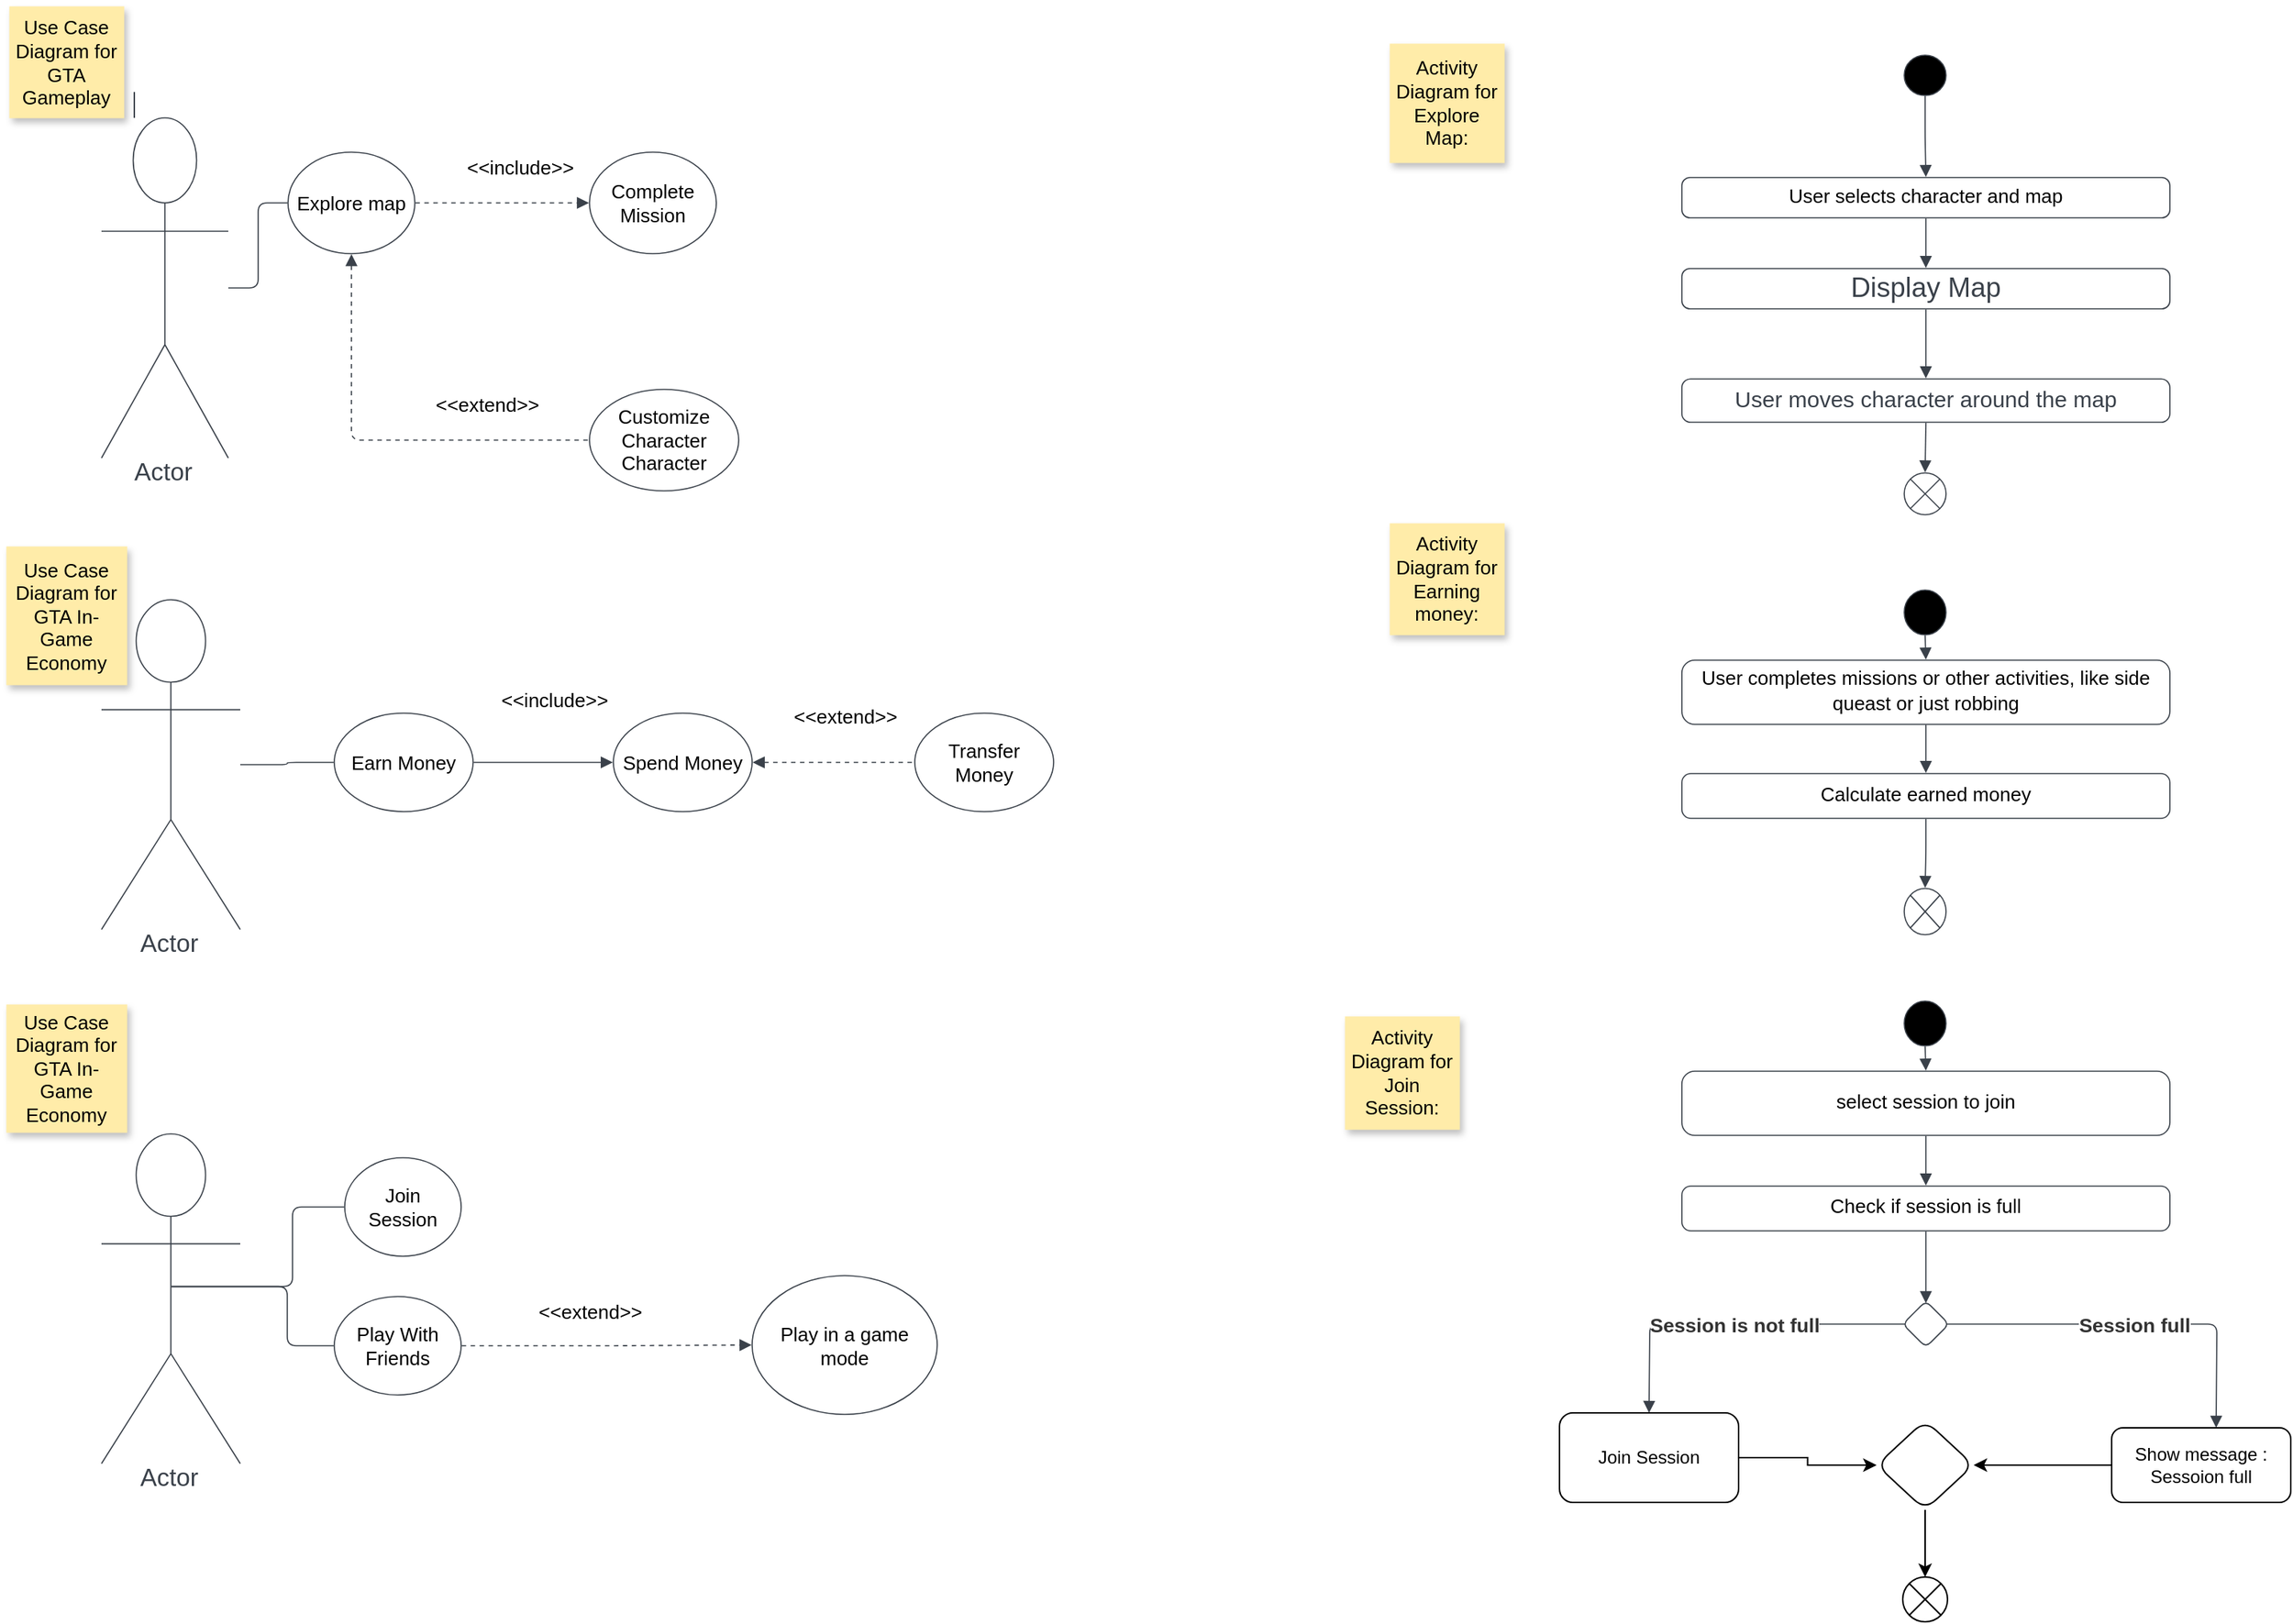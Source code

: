 <mxfile version="20.8.7" type="github"><diagram name="Page-1" id="47TNZURiFjR_14IxWPGe"><mxGraphModel dx="2963" dy="1620" grid="1" gridSize="10" guides="1" tooltips="1" connect="1" arrows="1" fold="1" page="1" pageScale="1" pageWidth="827" pageHeight="1169" math="0" shadow="0"><root><mxCell id="0"/><mxCell id="1" parent="0"/><mxCell id="u84G1DTJ-2St0-QhQHYS-7" value="Actor" style="html=1;overflow=block;blockSpacing=1;shape=umlActor;labelPosition=center;verticalLabelPosition=bottom;verticalAlign=top;whiteSpace=nowrap;fontSize=16.7;fontColor=#3a414a;spacing=0;strokeColor=#3a414a;strokeOpacity=100;rounded=1;absoluteArcSize=1;arcSize=9;strokeWidth=0.8;lucidId=wxIvOe8nH6zz;" vertex="1" parent="1"><mxGeometry x="77" y="90" width="85" height="228" as="geometry"/></mxCell><mxCell id="u84G1DTJ-2St0-QhQHYS-8" value="" style="html=1;jettySize=18;whiteSpace=wrap;fontSize=13;strokeColor=#3a414a;strokeOpacity=100;strokeWidth=0.8;rounded=1;arcSize=12;edgeStyle=orthogonalEdgeStyle;startArrow=none;endArrow=none;exitY=-0.001;exitPerimeter=0;entryY=-0.001;entryPerimeter=0;lucidId=-5Kv~IgDFz2D;" edge="1" parent="1" source="u84G1DTJ-2St0-QhQHYS-7" target="u84G1DTJ-2St0-QhQHYS-7"><mxGeometry width="100" height="100" relative="1" as="geometry"><Array as="points"><mxPoint x="99" y="70" generated="1"/><mxPoint x="99" y="70" generated="1"/></Array></mxGeometry></mxCell><mxCell id="u84G1DTJ-2St0-QhQHYS-9" value="" style="html=1;jettySize=18;whiteSpace=wrap;fontSize=13;strokeColor=#3a414a;strokeOpacity=100;strokeWidth=0.8;rounded=1;arcSize=12;edgeStyle=orthogonalEdgeStyle;startArrow=none;endArrow=none;exitY=-0.002;exitPerimeter=0;entryY=-0.002;entryPerimeter=0;lucidId=.5Kvm5pUaHVT;" edge="1" parent="1" source="u84G1DTJ-2St0-QhQHYS-7" target="u84G1DTJ-2St0-QhQHYS-7"><mxGeometry width="100" height="100" relative="1" as="geometry"><Array as="points"><mxPoint x="99" y="70" generated="1"/><mxPoint x="99" y="70" generated="1"/></Array></mxGeometry></mxCell><mxCell id="u84G1DTJ-2St0-QhQHYS-10" value="" style="html=1;jettySize=18;whiteSpace=wrap;fontSize=13;strokeColor=#3a414a;strokeOpacity=100;strokeWidth=0.8;rounded=1;arcSize=12;edgeStyle=orthogonalEdgeStyle;startArrow=none;endArrow=none;exitX=1;exitY=0.5;exitPerimeter=0;entryX=-0.004;entryY=0.5;entryPerimeter=0;lucidId=87Kv6Kkp6qdP;" edge="1" parent="1" source="u84G1DTJ-2St0-QhQHYS-7" target="u84G1DTJ-2St0-QhQHYS-11"><mxGeometry width="100" height="100" relative="1" as="geometry"><Array as="points"/></mxGeometry></mxCell><mxCell id="u84G1DTJ-2St0-QhQHYS-11" value="Explore map" style="html=1;overflow=block;blockSpacing=1;whiteSpace=wrap;ellipse;fontSize=13;spacing=3.8;strokeColor=#3a414a;strokeOpacity=100;rounded=1;absoluteArcSize=1;arcSize=9;strokeWidth=0.8;lucidId=-7Kv~i6SaQ2f;" vertex="1" parent="1"><mxGeometry x="202" y="113" width="85" height="68" as="geometry"/></mxCell><mxCell id="u84G1DTJ-2St0-QhQHYS-12" value="Complete Mission" style="html=1;overflow=block;blockSpacing=1;whiteSpace=wrap;ellipse;fontSize=13;spacing=3.8;strokeColor=#3a414a;strokeOpacity=100;rounded=1;absoluteArcSize=1;arcSize=9;strokeWidth=0.8;lucidId=E8KvzZwWVh1b;" vertex="1" parent="1"><mxGeometry x="404" y="113" width="85" height="68" as="geometry"/></mxCell><mxCell id="u84G1DTJ-2St0-QhQHYS-13" value="&amp;lt;&amp;lt;include&amp;gt;&amp;gt;" style="html=1;overflow=block;blockSpacing=1;whiteSpace=wrap;fontSize=13;fontColor=default;align=left;spacing=3.8;verticalAlign=top;strokeColor=none;fillOpacity=100;fillColor=#ffffff;strokeWidth=0;lucidId=~8KvKd-uX~BN;" vertex="1" parent="1"><mxGeometry x="319" y="113" width="53" height="19" as="geometry"/></mxCell><mxCell id="u84G1DTJ-2St0-QhQHYS-14" value="" style="html=1;jettySize=18;whiteSpace=wrap;fontSize=13;strokeColor=#3a414a;strokeOpacity=100;dashed=1;fixDash=1;strokeWidth=0.8;rounded=1;arcSize=12;edgeStyle=orthogonalEdgeStyle;startArrow=block;startFill=1;endArrow=none;exitX=0.5;exitY=1.005;exitPerimeter=0;entryX=-0.004;entryY=0.5;entryPerimeter=0;lucidId=F9KvipwqOozs;" edge="1" parent="1" source="u84G1DTJ-2St0-QhQHYS-11" target="u84G1DTJ-2St0-QhQHYS-15"><mxGeometry width="100" height="100" relative="1" as="geometry"><Array as="points"/></mxGeometry></mxCell><mxCell id="u84G1DTJ-2St0-QhQHYS-15" value="Customize Character Character" style="html=1;overflow=block;blockSpacing=1;whiteSpace=wrap;ellipse;fontSize=13;spacing=3.8;strokeColor=#3a414a;strokeOpacity=100;rounded=1;absoluteArcSize=1;arcSize=9;strokeWidth=0.8;lucidId=H9KvZRZ0vsNv;" vertex="1" parent="1"><mxGeometry x="404" y="272" width="100" height="68" as="geometry"/></mxCell><mxCell id="u84G1DTJ-2St0-QhQHYS-16" value="&amp;lt;&amp;lt;extend&amp;gt;&amp;gt;" style="html=1;overflow=block;blockSpacing=1;whiteSpace=wrap;fontSize=13;fontColor=default;align=left;spacing=3.8;verticalAlign=top;strokeColor=none;fillOpacity=100;fillColor=#ffffff;strokeWidth=0;lucidId=i-KvkvmSRkv3;" vertex="1" parent="1"><mxGeometry x="298" y="272" width="53" height="20" as="geometry"/></mxCell><mxCell id="u84G1DTJ-2St0-QhQHYS-17" value="" style="html=1;jettySize=18;whiteSpace=wrap;fontSize=13;strokeColor=#3a414a;strokeOpacity=100;dashed=1;fixDash=1;strokeWidth=0.8;rounded=1;arcSize=12;edgeStyle=orthogonalEdgeStyle;startArrow=none;endArrow=block;endFill=1;exitX=1.004;exitY=0.5;exitPerimeter=0;entryX=-0.004;entryY=0.5;entryPerimeter=0;lucidId=6eLvHWrNRcKH;" edge="1" parent="1" source="u84G1DTJ-2St0-QhQHYS-11" target="u84G1DTJ-2St0-QhQHYS-12"><mxGeometry width="100" height="100" relative="1" as="geometry"><Array as="points"/></mxGeometry></mxCell><mxCell id="u84G1DTJ-2St0-QhQHYS-18" value="Actor" style="html=1;overflow=block;blockSpacing=1;shape=umlActor;labelPosition=center;verticalLabelPosition=bottom;verticalAlign=top;whiteSpace=nowrap;fontSize=16.7;fontColor=#3a414a;spacing=0;strokeColor=#3a414a;strokeOpacity=100;rounded=1;absoluteArcSize=1;arcSize=9;strokeWidth=0.8;lucidId=ynLvl.qR-Gno;" vertex="1" parent="1"><mxGeometry x="77" y="413" width="93" height="221" as="geometry"/></mxCell><mxCell id="u84G1DTJ-2St0-QhQHYS-19" value="" style="html=1;jettySize=18;whiteSpace=wrap;fontSize=13;strokeColor=#3a414a;strokeOpacity=100;strokeWidth=0.8;rounded=1;arcSize=12;edgeStyle=orthogonalEdgeStyle;startArrow=none;endArrow=none;exitX=1;exitY=0.5;exitPerimeter=0;entryX=-0.004;entryY=0.5;entryPerimeter=0;lucidId=ynLv7glxnJD5;" edge="1" parent="1" source="u84G1DTJ-2St0-QhQHYS-18" target="u84G1DTJ-2St0-QhQHYS-20"><mxGeometry width="100" height="100" relative="1" as="geometry"><Array as="points"/></mxGeometry></mxCell><mxCell id="u84G1DTJ-2St0-QhQHYS-20" value="Earn Money" style="html=1;overflow=block;blockSpacing=1;whiteSpace=wrap;ellipse;fontSize=13;spacing=3.8;strokeColor=#3a414a;strokeOpacity=100;rounded=1;absoluteArcSize=1;arcSize=9;strokeWidth=0.8;lucidId=ynLvn3fRWfO7;" vertex="1" parent="1"><mxGeometry x="233" y="489" width="93" height="66" as="geometry"/></mxCell><mxCell id="u84G1DTJ-2St0-QhQHYS-21" value="Spend Money" style="html=1;overflow=block;blockSpacing=1;whiteSpace=wrap;ellipse;fontSize=13;spacing=3.8;strokeColor=#3a414a;strokeOpacity=100;rounded=1;absoluteArcSize=1;arcSize=9;strokeWidth=0.8;lucidId=ynLvytYuh~2.;" vertex="1" parent="1"><mxGeometry x="420" y="489" width="93" height="66" as="geometry"/></mxCell><mxCell id="u84G1DTJ-2St0-QhQHYS-22" value="" style="html=1;jettySize=18;whiteSpace=wrap;fontSize=13;strokeColor=#3a414a;strokeOpacity=100;strokeWidth=0.8;rounded=1;arcSize=12;edgeStyle=orthogonalEdgeStyle;startArrow=none;endArrow=block;endFill=1;exitX=1.004;exitY=0.5;exitPerimeter=0;entryX=-0.004;entryY=0.5;entryPerimeter=0;lucidId=xpLv7fGN_rWY;" edge="1" parent="1" source="u84G1DTJ-2St0-QhQHYS-20" target="u84G1DTJ-2St0-QhQHYS-21"><mxGeometry width="100" height="100" relative="1" as="geometry"><Array as="points"/></mxGeometry></mxCell><mxCell id="u84G1DTJ-2St0-QhQHYS-23" value="&amp;lt;&amp;lt;include&amp;gt;&amp;gt;" style="html=1;overflow=block;blockSpacing=1;whiteSpace=wrap;fontSize=13;fontColor=default;align=left;spacing=3.8;verticalAlign=top;strokeColor=none;fillOpacity=100;fillColor=#ffffff;strokeWidth=0;lucidId=zpLvQIXyULjq;" vertex="1" parent="1"><mxGeometry x="342" y="470" width="53" height="19" as="geometry"/></mxCell><mxCell id="u84G1DTJ-2St0-QhQHYS-24" value="Transfer Money" style="html=1;overflow=block;blockSpacing=1;whiteSpace=wrap;ellipse;fontSize=13;spacing=3.8;strokeColor=#3a414a;strokeOpacity=100;rounded=1;absoluteArcSize=1;arcSize=9;strokeWidth=0.8;lucidId=LpLv0Lu4NI_M;" vertex="1" parent="1"><mxGeometry x="622" y="489" width="93" height="66" as="geometry"/></mxCell><mxCell id="u84G1DTJ-2St0-QhQHYS-25" value="" style="html=1;jettySize=18;whiteSpace=wrap;fontSize=13;strokeColor=#3a414a;strokeOpacity=100;dashed=1;fixDash=1;strokeWidth=0.8;rounded=1;arcSize=12;edgeStyle=orthogonalEdgeStyle;startArrow=block;startFill=1;endArrow=none;exitX=1.004;exitY=0.5;exitPerimeter=0;entryX=-0.004;entryY=0.5;entryPerimeter=0;lucidId=hqLvs0gNPepT;" edge="1" parent="1" source="u84G1DTJ-2St0-QhQHYS-21" target="u84G1DTJ-2St0-QhQHYS-24"><mxGeometry width="100" height="100" relative="1" as="geometry"><Array as="points"/></mxGeometry></mxCell><mxCell id="u84G1DTJ-2St0-QhQHYS-26" value="&amp;lt;&amp;lt;extend&amp;gt;&amp;gt;" style="html=1;overflow=block;blockSpacing=1;whiteSpace=wrap;fontSize=13;fontColor=default;align=left;spacing=3.8;verticalAlign=top;strokeColor=none;fillOpacity=100;fillColor=#ffffff;strokeWidth=0;lucidId=vqLv24yEfIP0;" vertex="1" parent="1"><mxGeometry x="538" y="481" width="53" height="20" as="geometry"/></mxCell><mxCell id="u84G1DTJ-2St0-QhQHYS-27" value="Actor" style="html=1;overflow=block;blockSpacing=1;shape=umlActor;labelPosition=center;verticalLabelPosition=bottom;verticalAlign=top;whiteSpace=nowrap;fontSize=16.7;fontColor=#3a414a;spacing=0;strokeColor=#3a414a;strokeOpacity=100;rounded=1;absoluteArcSize=1;arcSize=9;strokeWidth=0.8;lucidId=arLvoH-PBiEN;" vertex="1" parent="1"><mxGeometry x="77" y="771" width="93" height="221" as="geometry"/></mxCell><mxCell id="u84G1DTJ-2St0-QhQHYS-28" value="" style="html=1;jettySize=18;whiteSpace=wrap;fontSize=13;strokeColor=#3a414a;strokeOpacity=100;strokeWidth=0.8;rounded=1;arcSize=12;edgeStyle=orthogonalEdgeStyle;startArrow=none;endArrow=none;exitX=0.504;exitY=0.463;exitPerimeter=0;entryX=-0.005;entryY=0.5;entryPerimeter=0;lucidId=qrLvhsrAQmRN;" edge="1" parent="1" source="u84G1DTJ-2St0-QhQHYS-27" target="u84G1DTJ-2St0-QhQHYS-29"><mxGeometry width="100" height="100" relative="1" as="geometry"><Array as="points"/></mxGeometry></mxCell><mxCell id="u84G1DTJ-2St0-QhQHYS-29" value="Join Session" style="html=1;overflow=block;blockSpacing=1;whiteSpace=wrap;ellipse;fontSize=13;spacing=3.8;strokeColor=#3a414a;strokeOpacity=100;rounded=1;absoluteArcSize=1;arcSize=9;strokeWidth=0.8;lucidId=rrLvu6V701DZ;" vertex="1" parent="1"><mxGeometry x="240" y="787" width="78" height="66" as="geometry"/></mxCell><mxCell id="u84G1DTJ-2St0-QhQHYS-30" value="" style="html=1;jettySize=18;whiteSpace=wrap;fontSize=13;strokeColor=#3a414a;strokeOpacity=100;strokeWidth=0.8;rounded=1;arcSize=12;edgeStyle=orthogonalEdgeStyle;startArrow=none;endArrow=none;exitX=0.504;exitY=0.463;exitPerimeter=0;entryX=-0.004;entryY=0.5;entryPerimeter=0;lucidId=3rLvYEUhh1O5;" edge="1" parent="1" source="u84G1DTJ-2St0-QhQHYS-27" target="u84G1DTJ-2St0-QhQHYS-31"><mxGeometry width="100" height="100" relative="1" as="geometry"><Array as="points"/></mxGeometry></mxCell><mxCell id="u84G1DTJ-2St0-QhQHYS-31" value="Play With Friends" style="html=1;overflow=block;blockSpacing=1;whiteSpace=wrap;ellipse;fontSize=13;spacing=3.8;strokeColor=#3a414a;strokeOpacity=100;rounded=1;absoluteArcSize=1;arcSize=9;strokeWidth=0.8;lucidId=4rLvYc56kV3s;" vertex="1" parent="1"><mxGeometry x="233" y="880" width="85" height="66" as="geometry"/></mxCell><mxCell id="u84G1DTJ-2St0-QhQHYS-32" value="" style="html=1;jettySize=18;whiteSpace=wrap;fontSize=13;strokeColor=#3a414a;strokeOpacity=100;dashed=1;fixDash=1;strokeWidth=0.8;rounded=1;arcSize=12;edgeStyle=orthogonalEdgeStyle;startArrow=none;endArrow=block;endFill=1;exitX=1.004;exitY=0.5;exitPerimeter=0;entryX=-0.003;entryY=0.5;entryPerimeter=0;lucidId=ssLvzEUQjd2u;" edge="1" parent="1" source="u84G1DTJ-2St0-QhQHYS-31" target="u84G1DTJ-2St0-QhQHYS-33"><mxGeometry width="100" height="100" relative="1" as="geometry"><Array as="points"/></mxGeometry></mxCell><mxCell id="u84G1DTJ-2St0-QhQHYS-33" value="Play in a game mode" style="html=1;overflow=block;blockSpacing=1;whiteSpace=wrap;ellipse;fontSize=13;spacing=3.8;strokeColor=#3a414a;strokeOpacity=100;rounded=1;absoluteArcSize=1;arcSize=9;strokeWidth=0.8;lucidId=usLv78Ml2YAK;" vertex="1" parent="1"><mxGeometry x="513" y="866" width="124" height="93" as="geometry"/></mxCell><mxCell id="u84G1DTJ-2St0-QhQHYS-34" value="&amp;lt;&amp;lt;extend&amp;gt;&amp;gt;" style="html=1;overflow=block;blockSpacing=1;whiteSpace=wrap;fontSize=13;fontColor=default;align=left;spacing=3.8;verticalAlign=top;strokeColor=none;fillOpacity=100;fillColor=#ffffff;strokeWidth=0;lucidId=KsLvc~EfSC7X;" vertex="1" parent="1"><mxGeometry x="367" y="880" width="53" height="20" as="geometry"/></mxCell><mxCell id="u84G1DTJ-2St0-QhQHYS-35" value="Use Case Diagram for GTA In-Game Economy" style="html=1;overflow=block;blockSpacing=1;whiteSpace=wrap;shadow=1;fontSize=13;fontColor=default;spacing=3.8;strokeColor=none;strokeOpacity=100;fillColor=#FFECA9;strokeWidth=0;lucidId=arLvSKAfB4DE;" vertex="1" parent="1"><mxGeometry x="13" y="684" width="81" height="86" as="geometry"/></mxCell><mxCell id="u84G1DTJ-2St0-QhQHYS-36" value="" style="html=1;overflow=block;blockSpacing=1;whiteSpace=wrap;ellipse;fontSize=13;spacing=0;strokeColor=#3a414a;strokeOpacity=100;fillOpacity=100;rounded=1;absoluteArcSize=1;arcSize=9;fillColor=#000000;strokeWidth=0.8;lucidId=oALvdM-o83FK;movable=1;resizable=1;rotatable=1;deletable=1;editable=1;connectable=1;" vertex="1" parent="1"><mxGeometry x="1285" y="48" width="28" height="27" as="geometry"/></mxCell><mxCell id="u84G1DTJ-2St0-QhQHYS-37" value="" style="html=1;jettySize=18;whiteSpace=wrap;fontSize=13;strokeColor=#3a414a;strokeOpacity=100;strokeWidth=0.8;rounded=1;arcSize=12;edgeStyle=orthogonalEdgeStyle;startArrow=none;endArrow=block;endFill=1;exitX=0.5;exitY=1.014;exitPerimeter=0;entryX=0.5;entryY=-0.014;entryPerimeter=0;lucidId=0ALvsEGgidIm;movable=1;resizable=1;rotatable=1;deletable=1;editable=1;connectable=1;" edge="1" parent="1" source="u84G1DTJ-2St0-QhQHYS-36" target="u84G1DTJ-2St0-QhQHYS-38"><mxGeometry width="100" height="100" relative="1" as="geometry"><Array as="points"/></mxGeometry></mxCell><mxCell id="u84G1DTJ-2St0-QhQHYS-38" value="&lt;div style=&quot;display: flex; justify-content: center; text-align: center; align-items: baseline; font-size: 0; line-height: 1.25;margin-top: -2px;&quot;&gt;&lt;span&gt;&lt;span style=&quot;font-size:13px;color:#000000;&quot;&gt;User selects character and map&lt;/span&gt;&lt;/span&gt;&lt;/div&gt;" style="rounded=1;arcSize=20;whiteSpace=wrap;overflow=block;blockSpacing=1;html=1;fontSize=13;spacing=0;strokeColor=#3a414a;strokeOpacity=100;strokeWidth=0.8;movable=1;resizable=1;rotatable=1;deletable=1;editable=1;connectable=1;" vertex="1" parent="1"><mxGeometry x="1136" y="130" width="327" height="27" as="geometry"/></mxCell><mxCell id="u84G1DTJ-2St0-QhQHYS-39" value="" style="html=1;jettySize=18;whiteSpace=wrap;fontSize=13;strokeColor=#3a414a;strokeOpacity=100;strokeWidth=0.8;rounded=1;arcSize=12;edgeStyle=orthogonalEdgeStyle;startArrow=none;endArrow=block;endFill=1;exitX=0.5;exitY=1.014;exitPerimeter=0;entryX=0.5;entryY=-0.014;entryPerimeter=0;lucidId=oBLvymWUgb01;movable=1;resizable=1;rotatable=1;deletable=1;editable=1;connectable=1;" edge="1" parent="1" source="u84G1DTJ-2St0-QhQHYS-38" target="u84G1DTJ-2St0-QhQHYS-40"><mxGeometry width="100" height="100" relative="1" as="geometry"><Array as="points"/></mxGeometry></mxCell><mxCell id="u84G1DTJ-2St0-QhQHYS-40" value="&lt;div style=&quot;display: flex; justify-content: center; text-align: center; align-items: baseline; font-size: 0; line-height: 1.25;margin-top: -2px;&quot;&gt;&lt;span&gt;&lt;span style=&quot;font-size:18.3px;color:#3a414a;&quot;&gt;Display Map&lt;/span&gt;&lt;/span&gt;&lt;/div&gt;" style="rounded=1;arcSize=20;whiteSpace=wrap;overflow=block;blockSpacing=1;html=1;fontSize=13;spacing=0;strokeColor=#3a414a;strokeOpacity=100;strokeWidth=0.8;movable=1;resizable=1;rotatable=1;deletable=1;editable=1;connectable=1;" vertex="1" parent="1"><mxGeometry x="1136" y="191" width="327" height="27" as="geometry"/></mxCell><mxCell id="u84G1DTJ-2St0-QhQHYS-41" value="" style="html=1;jettySize=18;whiteSpace=wrap;fontSize=13;strokeColor=#3a414a;strokeOpacity=100;strokeWidth=0.8;rounded=1;arcSize=12;edgeStyle=orthogonalEdgeStyle;startArrow=none;endArrow=block;endFill=1;exitX=0.5;exitY=1.014;exitPerimeter=0;entryX=0.5;entryY=-0.013;entryPerimeter=0;lucidId=DBLvKhy.1MwG;movable=1;resizable=1;rotatable=1;deletable=1;editable=1;connectable=1;" edge="1" parent="1" source="u84G1DTJ-2St0-QhQHYS-40" target="u84G1DTJ-2St0-QhQHYS-42"><mxGeometry width="100" height="100" relative="1" as="geometry"><Array as="points"/></mxGeometry></mxCell><mxCell id="u84G1DTJ-2St0-QhQHYS-42" value="&lt;div style=&quot;display: flex; justify-content: center; text-align: center; align-items: baseline; font-size: 0; line-height: 1.25;margin-top: -2px;&quot;&gt;&lt;span&gt;&lt;span style=&quot;font-size:15px;color:#3a414a;&quot;&gt;User moves character around the map&lt;/span&gt;&lt;/span&gt;&lt;/div&gt;" style="rounded=1;arcSize=20;whiteSpace=wrap;overflow=block;blockSpacing=1;html=1;fontSize=13;spacing=0;strokeColor=#3a414a;strokeOpacity=100;strokeWidth=0.8;movable=1;resizable=1;rotatable=1;deletable=1;editable=1;connectable=1;" vertex="1" parent="1"><mxGeometry x="1136" y="265" width="327" height="29" as="geometry"/></mxCell><mxCell id="u84G1DTJ-2St0-QhQHYS-43" value="" style="html=1;jettySize=18;whiteSpace=wrap;fontSize=13;strokeColor=#3a414a;strokeOpacity=100;strokeWidth=0.8;rounded=1;arcSize=12;edgeStyle=orthogonalEdgeStyle;startArrow=none;endArrow=block;endFill=1;exitX=0.5;exitY=1.013;exitPerimeter=0;entryX=0.5;entryY=-0.013;entryPerimeter=0;lucidId=7BLvDK6UyS1k;movable=1;resizable=1;rotatable=1;deletable=1;editable=1;connectable=1;" edge="1" parent="1" source="u84G1DTJ-2St0-QhQHYS-42" target="u84G1DTJ-2St0-QhQHYS-44"><mxGeometry width="100" height="100" relative="1" as="geometry"><Array as="points"/></mxGeometry></mxCell><mxCell id="u84G1DTJ-2St0-QhQHYS-44" value="" style="html=1;overflow=block;blockSpacing=1;whiteSpace=wrap;shape=mxgraph.flowchart.or;fontSize=13;spacing=0;strokeColor=#3a414a;strokeOpacity=100;rounded=1;absoluteArcSize=1;arcSize=9;strokeWidth=0.8;lucidId=gCLvmX~aW27u;movable=1;resizable=1;rotatable=1;deletable=1;editable=1;connectable=1;" vertex="1" parent="1"><mxGeometry x="1285" y="328" width="28" height="28" as="geometry"/></mxCell><mxCell id="u84G1DTJ-2St0-QhQHYS-45" value="" style="html=1;overflow=block;blockSpacing=1;whiteSpace=wrap;ellipse;fontSize=13;spacing=0;strokeColor=#3a414a;strokeOpacity=100;fillOpacity=100;rounded=1;absoluteArcSize=1;arcSize=9;fillColor=#000000;strokeWidth=0.8;lucidId=gBNvLh4Mv5Fq;movable=1;resizable=1;rotatable=1;deletable=1;editable=1;connectable=1;" vertex="1" parent="1"><mxGeometry x="1285" y="406.5" width="28" height="30" as="geometry"/></mxCell><mxCell id="u84G1DTJ-2St0-QhQHYS-46" value="" style="html=1;jettySize=18;whiteSpace=wrap;fontSize=13;strokeColor=#3a414a;strokeOpacity=100;strokeWidth=0.8;rounded=1;arcSize=12;edgeStyle=orthogonalEdgeStyle;startArrow=none;endArrow=block;endFill=1;exitX=0.5;exitY=1.013;exitPerimeter=0;entryX=0.5;entryY=-0.009;entryPerimeter=0;lucidId=gBNv0_mvybaJ;movable=1;resizable=1;rotatable=1;deletable=1;editable=1;connectable=1;" edge="1" parent="1" source="u84G1DTJ-2St0-QhQHYS-45" target="u84G1DTJ-2St0-QhQHYS-47"><mxGeometry width="100" height="100" relative="1" as="geometry"><Array as="points"/></mxGeometry></mxCell><mxCell id="u84G1DTJ-2St0-QhQHYS-47" value="&lt;div style=&quot;display: flex; justify-content: center; text-align: center; align-items: baseline; font-size: 0; line-height: 1.25;margin-top: -2px;&quot;&gt;&lt;span&gt;&lt;span style=&quot;font-size:13px;color:#000000;&quot;&gt;User completes missions or other activities, like side queast or just robbing&lt;/span&gt;&lt;/span&gt;&lt;/div&gt;" style="rounded=1;arcSize=20;whiteSpace=wrap;overflow=block;blockSpacing=1;html=1;fontSize=13;spacing=0;strokeColor=#3a414a;strokeOpacity=100;strokeWidth=0.8;movable=1;resizable=1;rotatable=1;deletable=1;editable=1;connectable=1;" vertex="1" parent="1"><mxGeometry x="1136" y="453.5" width="327" height="43" as="geometry"/></mxCell><mxCell id="u84G1DTJ-2St0-QhQHYS-48" value="" style="html=1;jettySize=18;whiteSpace=wrap;fontSize=13;strokeColor=#3a414a;strokeOpacity=100;strokeWidth=0.8;rounded=1;arcSize=12;edgeStyle=orthogonalEdgeStyle;startArrow=none;endArrow=block;endFill=1;exitX=0.5;exitY=1.009;exitPerimeter=0;entryX=0.5;entryY=-0.013;entryPerimeter=0;lucidId=gBNv~bWhl9HB;movable=1;resizable=1;rotatable=1;deletable=1;editable=1;connectable=1;" edge="1" parent="1" source="u84G1DTJ-2St0-QhQHYS-47" target="u84G1DTJ-2St0-QhQHYS-49"><mxGeometry width="100" height="100" relative="1" as="geometry"><Array as="points"/></mxGeometry></mxCell><mxCell id="u84G1DTJ-2St0-QhQHYS-49" value="&lt;div style=&quot;display: flex; justify-content: center; text-align: center; align-items: baseline; font-size: 0; line-height: 1.25;margin-top: -2px;&quot;&gt;&lt;span&gt;&lt;span style=&quot;font-size:13px;color:#000000;&quot;&gt;Calculate earned money&lt;/span&gt;&lt;/span&gt;&lt;/div&gt;" style="rounded=1;arcSize=20;whiteSpace=wrap;overflow=block;blockSpacing=1;html=1;fontSize=13;spacing=0;strokeColor=#3a414a;strokeOpacity=100;strokeWidth=0.8;movable=1;resizable=1;rotatable=1;deletable=1;editable=1;connectable=1;" vertex="1" parent="1"><mxGeometry x="1136" y="529.5" width="327" height="30" as="geometry"/></mxCell><mxCell id="u84G1DTJ-2St0-QhQHYS-50" value="" style="html=1;jettySize=18;whiteSpace=wrap;fontSize=13;strokeColor=#3a414a;strokeOpacity=100;strokeWidth=0.8;rounded=1;arcSize=12;edgeStyle=orthogonalEdgeStyle;startArrow=none;endArrow=block;endFill=1;exitX=0.5;exitY=1.013;exitPerimeter=0;entryX=0.5;entryY=-0.012;entryPerimeter=0;lucidId=gBNvtCKpdHlv;movable=1;resizable=1;rotatable=1;deletable=1;editable=1;connectable=1;" edge="1" parent="1" source="u84G1DTJ-2St0-QhQHYS-49" target="u84G1DTJ-2St0-QhQHYS-51"><mxGeometry width="100" height="100" relative="1" as="geometry"><Array as="points"/></mxGeometry></mxCell><mxCell id="u84G1DTJ-2St0-QhQHYS-51" value="" style="html=1;overflow=block;blockSpacing=1;whiteSpace=wrap;shape=mxgraph.flowchart.or;fontSize=13;spacing=0;strokeColor=#3a414a;strokeOpacity=100;rounded=1;absoluteArcSize=1;arcSize=9;strokeWidth=0.8;lucidId=gBNvSFhxE3tB;movable=1;resizable=1;rotatable=1;deletable=1;editable=1;connectable=1;" vertex="1" parent="1"><mxGeometry x="1285" y="606.5" width="28" height="31" as="geometry"/></mxCell><mxCell id="u84G1DTJ-2St0-QhQHYS-52" value="Activity Diagram for Earning money:" style="html=1;overflow=block;blockSpacing=1;whiteSpace=wrap;shadow=1;fontSize=13;fontColor=default;spacing=3.8;strokeColor=none;strokeOpacity=100;fillColor=#FFECA9;strokeWidth=0;lucidId=eCNv21UJRUsV;movable=1;resizable=1;rotatable=1;deletable=1;editable=1;connectable=1;" vertex="1" parent="1"><mxGeometry x="940" y="361.5" width="77" height="75" as="geometry"/></mxCell><mxCell id="u84G1DTJ-2St0-QhQHYS-53" value="Activity Diagram for Join Session:" style="html=1;overflow=block;blockSpacing=1;whiteSpace=wrap;shadow=1;fontSize=13;fontColor=default;spacing=3.8;strokeColor=none;strokeOpacity=100;fillColor=#FFECA9;strokeWidth=0;lucidId=FCNvaR5ePigQ;movable=1;resizable=1;rotatable=1;deletable=1;editable=1;connectable=1;" vertex="1" parent="1"><mxGeometry x="910" y="692" width="77" height="76" as="geometry"/></mxCell><mxCell id="u84G1DTJ-2St0-QhQHYS-54" value="" style="html=1;overflow=block;blockSpacing=1;whiteSpace=wrap;ellipse;fontSize=13;spacing=0;strokeColor=#3a414a;strokeOpacity=100;fillOpacity=100;rounded=1;absoluteArcSize=1;arcSize=9;fillColor=#000000;strokeWidth=0.8;lucidId=UDNv7u0gPuWA;movable=1;resizable=1;rotatable=1;deletable=1;editable=1;connectable=1;" vertex="1" parent="1"><mxGeometry x="1285" y="682" width="28" height="30" as="geometry"/></mxCell><mxCell id="u84G1DTJ-2St0-QhQHYS-55" value="" style="html=1;jettySize=18;whiteSpace=wrap;fontSize=13;strokeColor=#3a414a;strokeOpacity=100;strokeWidth=0.8;rounded=1;arcSize=12;edgeStyle=orthogonalEdgeStyle;startArrow=none;endArrow=block;endFill=1;exitX=0.5;exitY=1.013;exitPerimeter=0;entryX=0.5;entryY=-0.009;entryPerimeter=0;lucidId=UDNvs3uNzuCm;movable=1;resizable=1;rotatable=1;deletable=1;editable=1;connectable=1;" edge="1" parent="1" source="u84G1DTJ-2St0-QhQHYS-54" target="u84G1DTJ-2St0-QhQHYS-56"><mxGeometry width="100" height="100" relative="1" as="geometry"><Array as="points"/></mxGeometry></mxCell><mxCell id="u84G1DTJ-2St0-QhQHYS-56" value="&lt;div style=&quot;display: flex; justify-content: center; text-align: center; align-items: baseline; font-size: 0; line-height: 1.25;margin-top: -2px;&quot;&gt;&lt;span&gt;&lt;span style=&quot;font-size:13px;color:#000000;&quot;&gt;select session to join&lt;/span&gt;&lt;/span&gt;&lt;/div&gt;" style="rounded=1;arcSize=20;whiteSpace=wrap;overflow=block;blockSpacing=1;html=1;fontSize=13;spacing=0;strokeColor=#3a414a;strokeOpacity=100;strokeWidth=0.8;movable=1;resizable=1;rotatable=1;deletable=1;editable=1;connectable=1;" vertex="1" parent="1"><mxGeometry x="1136" y="729" width="327" height="43" as="geometry"/></mxCell><mxCell id="u84G1DTJ-2St0-QhQHYS-57" value="" style="html=1;jettySize=18;whiteSpace=wrap;fontSize=13;strokeColor=#3a414a;strokeOpacity=100;strokeWidth=0.8;rounded=1;arcSize=12;edgeStyle=orthogonalEdgeStyle;startArrow=none;endArrow=block;endFill=1;exitX=0.5;exitY=1.009;exitPerimeter=0;entryX=0.5;entryY=-0.013;entryPerimeter=0;lucidId=UDNvdI8yQnNQ;movable=1;resizable=1;rotatable=1;deletable=1;editable=1;connectable=1;" edge="1" parent="1" source="u84G1DTJ-2St0-QhQHYS-56" target="u84G1DTJ-2St0-QhQHYS-58"><mxGeometry width="100" height="100" relative="1" as="geometry"><Array as="points"/></mxGeometry></mxCell><mxCell id="u84G1DTJ-2St0-QhQHYS-58" value="&lt;div style=&quot;display: flex; justify-content: center; text-align: center; align-items: baseline; font-size: 0; line-height: 1.25;margin-top: -2px;&quot;&gt;&lt;span&gt;&lt;span style=&quot;font-size:13px;color:#000000;&quot;&gt;Check if session is full&lt;/span&gt;&lt;/span&gt;&lt;/div&gt;" style="rounded=1;arcSize=20;whiteSpace=wrap;overflow=block;blockSpacing=1;html=1;fontSize=13;spacing=0;strokeColor=#3a414a;strokeOpacity=100;strokeWidth=0.8;movable=1;resizable=1;rotatable=1;deletable=1;editable=1;connectable=1;" vertex="1" parent="1"><mxGeometry x="1136" y="806" width="327" height="30" as="geometry"/></mxCell><mxCell id="u84G1DTJ-2St0-QhQHYS-60" value="Activity Diagram for Explore Map:" style="html=1;overflow=block;blockSpacing=1;whiteSpace=wrap;shadow=1;fontSize=13;fontColor=default;spacing=3.8;strokeColor=none;strokeOpacity=100;fillColor=#FFECA9;strokeWidth=0;lucidId=3tLvbyFaBRD9;movable=1;resizable=1;rotatable=1;deletable=1;editable=1;connectable=1;" vertex="1" parent="1"><mxGeometry x="940" y="40" width="77" height="80" as="geometry"/></mxCell><mxCell id="u84G1DTJ-2St0-QhQHYS-61" value="Use Case Diagram for GTA Gameplay" style="html=1;overflow=block;blockSpacing=1;whiteSpace=wrap;shadow=1;fontSize=13;fontColor=default;spacing=3.8;strokeColor=none;strokeOpacity=100;fillColor=#FFECA9;strokeWidth=0;lucidId=9jLvgoCP~-X4;" vertex="1" parent="1"><mxGeometry x="15" y="15" width="77" height="75" as="geometry"/></mxCell><mxCell id="u84G1DTJ-2St0-QhQHYS-62" value="Use Case Diagram for GTA In-Game Economy" style="html=1;overflow=block;blockSpacing=1;whiteSpace=wrap;shadow=1;fontSize=13;fontColor=default;spacing=3.8;strokeColor=none;strokeOpacity=100;fillColor=#FFECA9;strokeWidth=0;lucidId=imLvFMP6ve.C;" vertex="1" parent="1"><mxGeometry x="13" y="377" width="81" height="93" as="geometry"/></mxCell><mxCell id="u84G1DTJ-2St0-QhQHYS-63" value="" style="html=1;jettySize=18;whiteSpace=wrap;fontSize=13;strokeColor=#3a414a;strokeOpacity=100;strokeWidth=0.8;rounded=1;arcSize=12;edgeStyle=orthogonalEdgeStyle;startArrow=none;endArrow=block;endFill=1;exitX=0.5;exitY=1.013;exitPerimeter=0;entryX=0.5;entryY=0.048;entryPerimeter=0;lucidId=KJNvyfVdrlI8;movable=1;resizable=1;rotatable=1;deletable=1;editable=1;connectable=1;" edge="1" parent="1" source="u84G1DTJ-2St0-QhQHYS-58" target="u84G1DTJ-2St0-QhQHYS-64"><mxGeometry width="100" height="100" relative="1" as="geometry"><Array as="points"/></mxGeometry></mxCell><mxCell id="u84G1DTJ-2St0-QhQHYS-64" value="" style="html=1;overflow=block;blockSpacing=1;whiteSpace=wrap;shape=rhombus;fontSize=13;spacing=0;strokeColor=#3a414a;strokeOpacity=100;rounded=1;absoluteArcSize=1;arcSize=9;strokeWidth=0.8;lucidId=NJNvYDDZPKZT;movable=1;resizable=1;rotatable=1;deletable=1;editable=1;connectable=1;" vertex="1" parent="1"><mxGeometry x="1284" y="883" width="31" height="31" as="geometry"/></mxCell><mxCell id="u84G1DTJ-2St0-QhQHYS-65" value="" style="html=1;jettySize=18;whiteSpace=wrap;fontSize=13.3;fontColor=#333333;fontStyle=1;strokeColor=#3a414a;strokeOpacity=100;strokeWidth=0.8;rounded=1;arcSize=12;edgeStyle=orthogonalEdgeStyle;startArrow=none;endArrow=block;endFill=1;exitX=0.952;exitY=0.5;exitPerimeter=0;lucidId=PJNvw.ZGYA4H;movable=1;resizable=1;rotatable=1;deletable=1;editable=1;connectable=1;" edge="1" parent="1" source="u84G1DTJ-2St0-QhQHYS-64"><mxGeometry width="100" height="100" relative="1" as="geometry"><Array as="points"/><mxPoint x="1494" y="968" as="targetPoint"/></mxGeometry></mxCell><mxCell id="u84G1DTJ-2St0-QhQHYS-66" value="Session full" style="text;html=1;resizable=1;labelBackgroundColor=default;align=center;verticalAlign=middle;fontStyle=1;fontColor=#333333;fontSize=13.3;movable=1;rotatable=1;deletable=1;editable=1;connectable=1;" vertex="1" parent="u84G1DTJ-2St0-QhQHYS-65"><mxGeometry relative="1" as="geometry"/></mxCell><mxCell id="u84G1DTJ-2St0-QhQHYS-67" value="" style="html=1;jettySize=18;whiteSpace=wrap;fontSize=13.3;fontColor=#333333;fontStyle=1;strokeColor=#3a414a;strokeOpacity=100;strokeWidth=0.8;rounded=1;arcSize=12;edgeStyle=orthogonalEdgeStyle;startArrow=none;endArrow=block;endFill=1;exitX=0.048;exitY=0.5;exitPerimeter=0;lucidId=UJNvuRoyx9mB;movable=1;resizable=1;rotatable=1;deletable=1;editable=1;connectable=1;" edge="1" parent="1" source="u84G1DTJ-2St0-QhQHYS-64"><mxGeometry width="100" height="100" relative="1" as="geometry"><Array as="points"/><mxPoint x="1114" y="958" as="targetPoint"/></mxGeometry></mxCell><mxCell id="u84G1DTJ-2St0-QhQHYS-68" value="Session is not full" style="text;html=1;resizable=1;labelBackgroundColor=default;align=center;verticalAlign=middle;fontStyle=1;fontColor=#333333;fontSize=13.3;movable=1;rotatable=1;deletable=1;editable=1;connectable=1;" vertex="1" parent="u84G1DTJ-2St0-QhQHYS-67"><mxGeometry relative="1" as="geometry"/></mxCell><mxCell id="u84G1DTJ-2St0-QhQHYS-77" style="edgeStyle=orthogonalEdgeStyle;rounded=0;orthogonalLoop=1;jettySize=auto;html=1;movable=1;resizable=1;rotatable=1;deletable=1;editable=1;connectable=1;" edge="1" parent="1" source="u84G1DTJ-2St0-QhQHYS-69" target="u84G1DTJ-2St0-QhQHYS-76"><mxGeometry relative="1" as="geometry"><mxPoint x="1344" y="993" as="targetPoint"/></mxGeometry></mxCell><mxCell id="u84G1DTJ-2St0-QhQHYS-69" value="Show message : Sessoion full" style="rounded=1;whiteSpace=wrap;html=1;movable=1;resizable=1;rotatable=1;deletable=1;editable=1;connectable=1;" vertex="1" parent="1"><mxGeometry x="1424" y="968" width="120" height="50" as="geometry"/></mxCell><mxCell id="u84G1DTJ-2St0-QhQHYS-78" style="edgeStyle=orthogonalEdgeStyle;rounded=0;orthogonalLoop=1;jettySize=auto;html=1;entryX=0;entryY=0.5;entryDx=0;entryDy=0;movable=1;resizable=1;rotatable=1;deletable=1;editable=1;connectable=1;" edge="1" parent="1" source="u84G1DTJ-2St0-QhQHYS-71" target="u84G1DTJ-2St0-QhQHYS-76"><mxGeometry relative="1" as="geometry"/></mxCell><mxCell id="u84G1DTJ-2St0-QhQHYS-71" value="Join Session" style="rounded=1;whiteSpace=wrap;html=1;movable=1;resizable=1;rotatable=1;deletable=1;editable=1;connectable=1;" vertex="1" parent="1"><mxGeometry x="1054" y="958" width="120" height="60" as="geometry"/></mxCell><mxCell id="u84G1DTJ-2St0-QhQHYS-80" value="" style="edgeStyle=orthogonalEdgeStyle;rounded=0;orthogonalLoop=1;jettySize=auto;html=1;entryX=0.5;entryY=0;entryDx=0;entryDy=0;movable=1;resizable=1;rotatable=1;deletable=1;editable=1;connectable=1;" edge="1" parent="1" source="u84G1DTJ-2St0-QhQHYS-76" target="u84G1DTJ-2St0-QhQHYS-81"><mxGeometry relative="1" as="geometry"><mxPoint x="1299" y="1093" as="targetPoint"/></mxGeometry></mxCell><mxCell id="u84G1DTJ-2St0-QhQHYS-76" value="" style="rhombus;whiteSpace=wrap;html=1;rounded=1;movable=1;resizable=1;rotatable=1;deletable=1;editable=1;connectable=1;" vertex="1" parent="1"><mxGeometry x="1266.5" y="963" width="65" height="60" as="geometry"/></mxCell><mxCell id="u84G1DTJ-2St0-QhQHYS-81" value="" style="shape=sumEllipse;perimeter=ellipsePerimeter;whiteSpace=wrap;html=1;backgroundOutline=1;movable=1;resizable=1;rotatable=1;deletable=1;editable=1;connectable=1;" vertex="1" parent="1"><mxGeometry x="1284" y="1068" width="30" height="30" as="geometry"/></mxCell></root></mxGraphModel></diagram></mxfile>